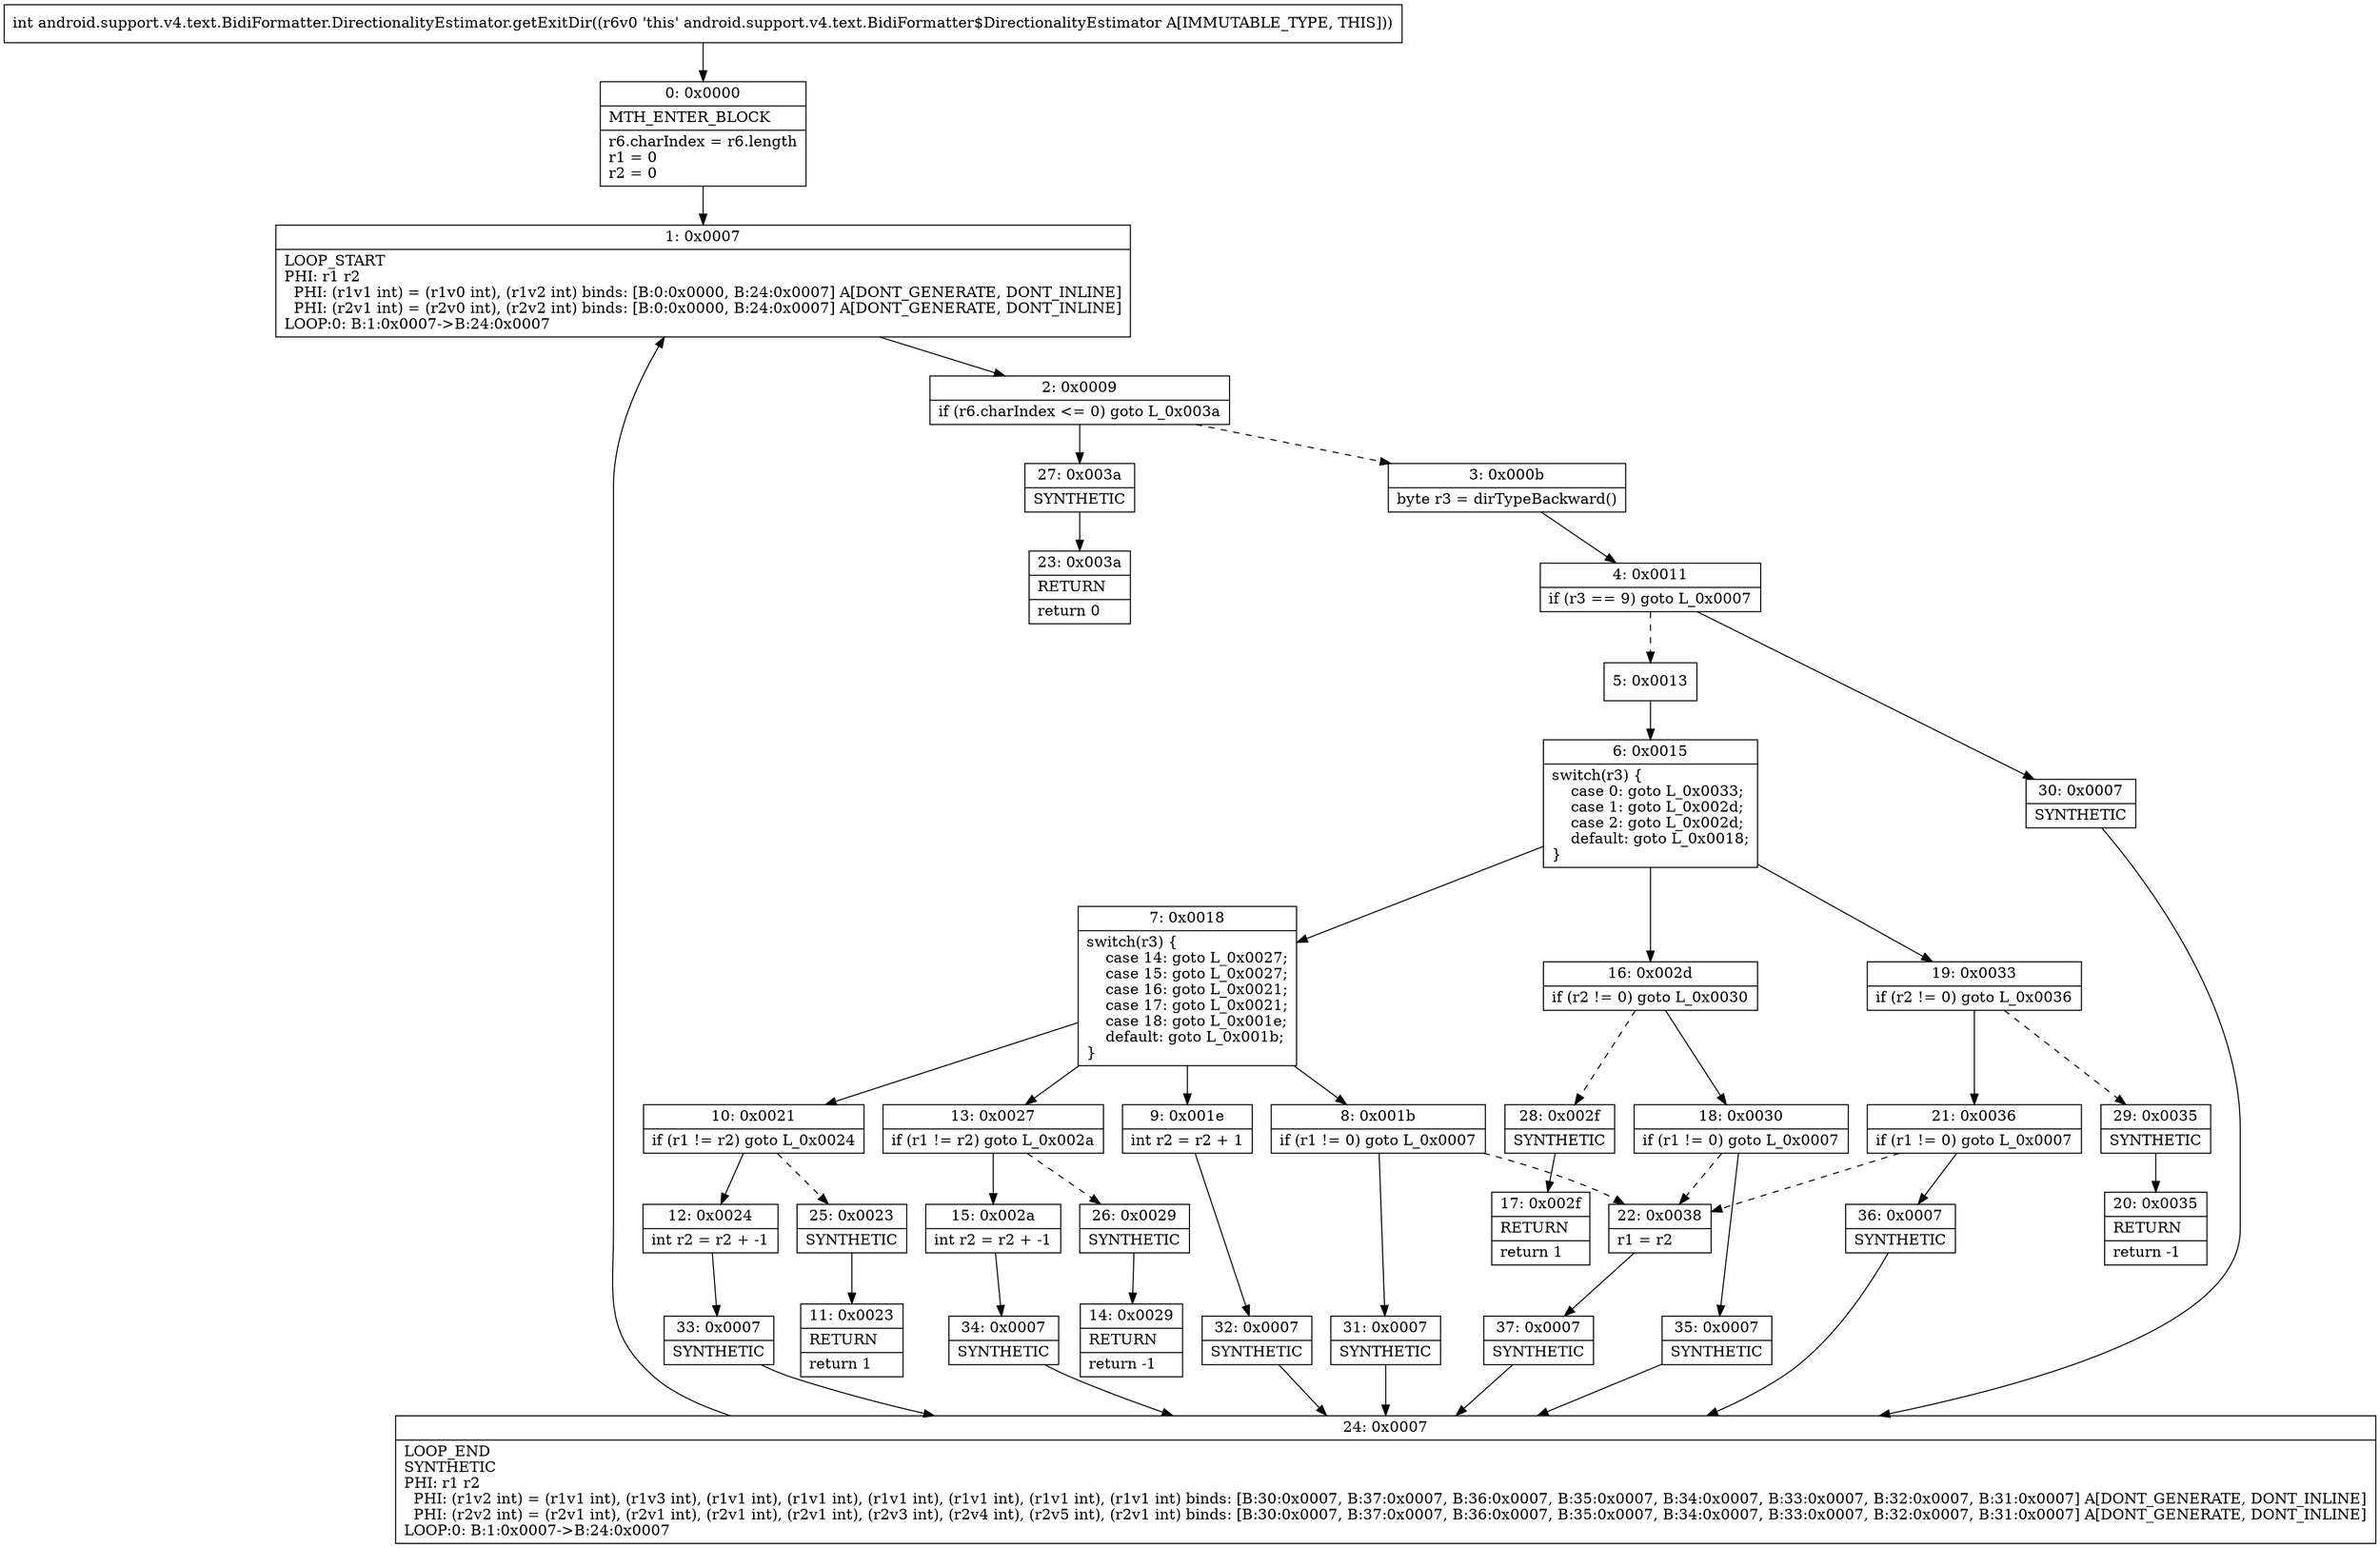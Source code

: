 digraph "CFG forandroid.support.v4.text.BidiFormatter.DirectionalityEstimator.getExitDir()I" {
Node_0 [shape=record,label="{0\:\ 0x0000|MTH_ENTER_BLOCK\l|r6.charIndex = r6.length\lr1 = 0\lr2 = 0\l}"];
Node_1 [shape=record,label="{1\:\ 0x0007|LOOP_START\lPHI: r1 r2 \l  PHI: (r1v1 int) = (r1v0 int), (r1v2 int) binds: [B:0:0x0000, B:24:0x0007] A[DONT_GENERATE, DONT_INLINE]\l  PHI: (r2v1 int) = (r2v0 int), (r2v2 int) binds: [B:0:0x0000, B:24:0x0007] A[DONT_GENERATE, DONT_INLINE]\lLOOP:0: B:1:0x0007\-\>B:24:0x0007\l}"];
Node_2 [shape=record,label="{2\:\ 0x0009|if (r6.charIndex \<= 0) goto L_0x003a\l}"];
Node_3 [shape=record,label="{3\:\ 0x000b|byte r3 = dirTypeBackward()\l}"];
Node_4 [shape=record,label="{4\:\ 0x0011|if (r3 == 9) goto L_0x0007\l}"];
Node_5 [shape=record,label="{5\:\ 0x0013}"];
Node_6 [shape=record,label="{6\:\ 0x0015|switch(r3) \{\l    case 0: goto L_0x0033;\l    case 1: goto L_0x002d;\l    case 2: goto L_0x002d;\l    default: goto L_0x0018;\l\}\l}"];
Node_7 [shape=record,label="{7\:\ 0x0018|switch(r3) \{\l    case 14: goto L_0x0027;\l    case 15: goto L_0x0027;\l    case 16: goto L_0x0021;\l    case 17: goto L_0x0021;\l    case 18: goto L_0x001e;\l    default: goto L_0x001b;\l\}\l}"];
Node_8 [shape=record,label="{8\:\ 0x001b|if (r1 != 0) goto L_0x0007\l}"];
Node_9 [shape=record,label="{9\:\ 0x001e|int r2 = r2 + 1\l}"];
Node_10 [shape=record,label="{10\:\ 0x0021|if (r1 != r2) goto L_0x0024\l}"];
Node_11 [shape=record,label="{11\:\ 0x0023|RETURN\l|return 1\l}"];
Node_12 [shape=record,label="{12\:\ 0x0024|int r2 = r2 + \-1\l}"];
Node_13 [shape=record,label="{13\:\ 0x0027|if (r1 != r2) goto L_0x002a\l}"];
Node_14 [shape=record,label="{14\:\ 0x0029|RETURN\l|return \-1\l}"];
Node_15 [shape=record,label="{15\:\ 0x002a|int r2 = r2 + \-1\l}"];
Node_16 [shape=record,label="{16\:\ 0x002d|if (r2 != 0) goto L_0x0030\l}"];
Node_17 [shape=record,label="{17\:\ 0x002f|RETURN\l|return 1\l}"];
Node_18 [shape=record,label="{18\:\ 0x0030|if (r1 != 0) goto L_0x0007\l}"];
Node_19 [shape=record,label="{19\:\ 0x0033|if (r2 != 0) goto L_0x0036\l}"];
Node_20 [shape=record,label="{20\:\ 0x0035|RETURN\l|return \-1\l}"];
Node_21 [shape=record,label="{21\:\ 0x0036|if (r1 != 0) goto L_0x0007\l}"];
Node_22 [shape=record,label="{22\:\ 0x0038|r1 = r2\l}"];
Node_23 [shape=record,label="{23\:\ 0x003a|RETURN\l|return 0\l}"];
Node_24 [shape=record,label="{24\:\ 0x0007|LOOP_END\lSYNTHETIC\lPHI: r1 r2 \l  PHI: (r1v2 int) = (r1v1 int), (r1v3 int), (r1v1 int), (r1v1 int), (r1v1 int), (r1v1 int), (r1v1 int), (r1v1 int) binds: [B:30:0x0007, B:37:0x0007, B:36:0x0007, B:35:0x0007, B:34:0x0007, B:33:0x0007, B:32:0x0007, B:31:0x0007] A[DONT_GENERATE, DONT_INLINE]\l  PHI: (r2v2 int) = (r2v1 int), (r2v1 int), (r2v1 int), (r2v1 int), (r2v3 int), (r2v4 int), (r2v5 int), (r2v1 int) binds: [B:30:0x0007, B:37:0x0007, B:36:0x0007, B:35:0x0007, B:34:0x0007, B:33:0x0007, B:32:0x0007, B:31:0x0007] A[DONT_GENERATE, DONT_INLINE]\lLOOP:0: B:1:0x0007\-\>B:24:0x0007\l}"];
Node_25 [shape=record,label="{25\:\ 0x0023|SYNTHETIC\l}"];
Node_26 [shape=record,label="{26\:\ 0x0029|SYNTHETIC\l}"];
Node_27 [shape=record,label="{27\:\ 0x003a|SYNTHETIC\l}"];
Node_28 [shape=record,label="{28\:\ 0x002f|SYNTHETIC\l}"];
Node_29 [shape=record,label="{29\:\ 0x0035|SYNTHETIC\l}"];
Node_30 [shape=record,label="{30\:\ 0x0007|SYNTHETIC\l}"];
Node_31 [shape=record,label="{31\:\ 0x0007|SYNTHETIC\l}"];
Node_32 [shape=record,label="{32\:\ 0x0007|SYNTHETIC\l}"];
Node_33 [shape=record,label="{33\:\ 0x0007|SYNTHETIC\l}"];
Node_34 [shape=record,label="{34\:\ 0x0007|SYNTHETIC\l}"];
Node_35 [shape=record,label="{35\:\ 0x0007|SYNTHETIC\l}"];
Node_36 [shape=record,label="{36\:\ 0x0007|SYNTHETIC\l}"];
Node_37 [shape=record,label="{37\:\ 0x0007|SYNTHETIC\l}"];
MethodNode[shape=record,label="{int android.support.v4.text.BidiFormatter.DirectionalityEstimator.getExitDir((r6v0 'this' android.support.v4.text.BidiFormatter$DirectionalityEstimator A[IMMUTABLE_TYPE, THIS])) }"];
MethodNode -> Node_0;
Node_0 -> Node_1;
Node_1 -> Node_2;
Node_2 -> Node_3[style=dashed];
Node_2 -> Node_27;
Node_3 -> Node_4;
Node_4 -> Node_5[style=dashed];
Node_4 -> Node_30;
Node_5 -> Node_6;
Node_6 -> Node_7;
Node_6 -> Node_16;
Node_6 -> Node_19;
Node_7 -> Node_8;
Node_7 -> Node_9;
Node_7 -> Node_10;
Node_7 -> Node_13;
Node_8 -> Node_22[style=dashed];
Node_8 -> Node_31;
Node_9 -> Node_32;
Node_10 -> Node_12;
Node_10 -> Node_25[style=dashed];
Node_12 -> Node_33;
Node_13 -> Node_15;
Node_13 -> Node_26[style=dashed];
Node_15 -> Node_34;
Node_16 -> Node_18;
Node_16 -> Node_28[style=dashed];
Node_18 -> Node_22[style=dashed];
Node_18 -> Node_35;
Node_19 -> Node_21;
Node_19 -> Node_29[style=dashed];
Node_21 -> Node_22[style=dashed];
Node_21 -> Node_36;
Node_22 -> Node_37;
Node_24 -> Node_1;
Node_25 -> Node_11;
Node_26 -> Node_14;
Node_27 -> Node_23;
Node_28 -> Node_17;
Node_29 -> Node_20;
Node_30 -> Node_24;
Node_31 -> Node_24;
Node_32 -> Node_24;
Node_33 -> Node_24;
Node_34 -> Node_24;
Node_35 -> Node_24;
Node_36 -> Node_24;
Node_37 -> Node_24;
}

